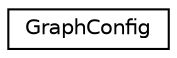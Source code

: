 digraph "Graphical Class Hierarchy"
{
 // LATEX_PDF_SIZE
  edge [fontname="Helvetica",fontsize="10",labelfontname="Helvetica",labelfontsize="10"];
  node [fontname="Helvetica",fontsize="10",shape=record];
  rankdir="LR";
  Node0 [label="GraphConfig",height=0.2,width=0.4,color="black", fillcolor="white", style="filled",URL="$structarm__compute_1_1graph_1_1_graph_config.xhtml",tooltip="Graph configuration structure Device target types."];
}
